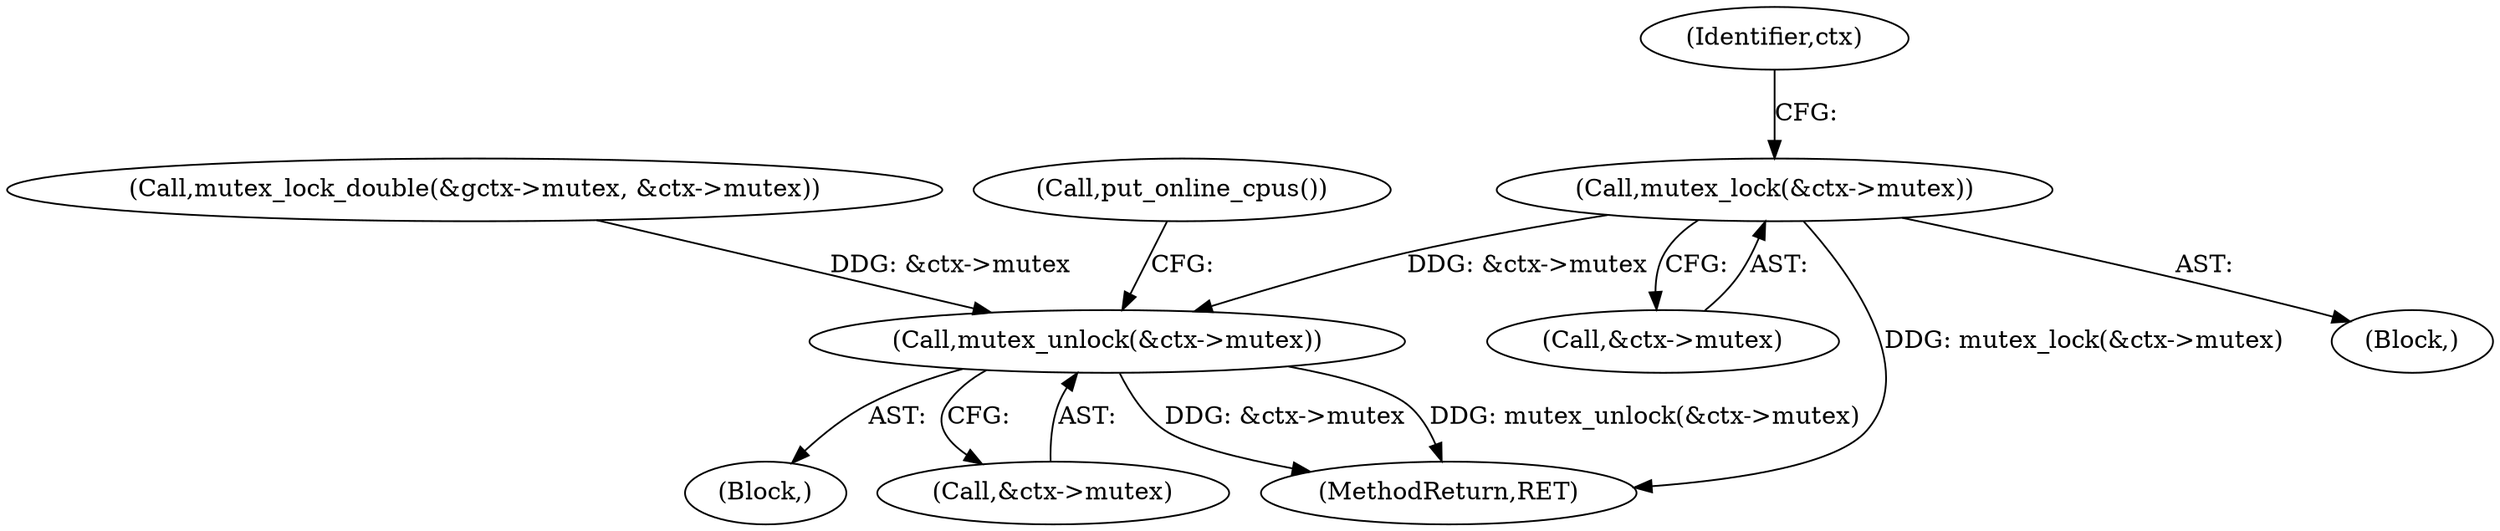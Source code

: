 digraph "0_linux_f63a8daa5812afef4f06c962351687e1ff9ccb2b@API" {
"1000567" [label="(Call,mutex_lock(&ctx->mutex))"];
"1000615" [label="(Call,mutex_unlock(&ctx->mutex))"];
"1000574" [label="(Identifier,ctx)"];
"1000129" [label="(Block,)"];
"1000616" [label="(Call,&ctx->mutex)"];
"1000568" [label="(Call,&ctx->mutex)"];
"1000615" [label="(Call,mutex_unlock(&ctx->mutex))"];
"1000679" [label="(MethodReturn,RET)"];
"1000543" [label="(Call,mutex_lock_double(&gctx->mutex, &ctx->mutex))"];
"1000566" [label="(Block,)"];
"1000620" [label="(Call,put_online_cpus())"];
"1000567" [label="(Call,mutex_lock(&ctx->mutex))"];
"1000567" -> "1000566"  [label="AST: "];
"1000567" -> "1000568"  [label="CFG: "];
"1000568" -> "1000567"  [label="AST: "];
"1000574" -> "1000567"  [label="CFG: "];
"1000567" -> "1000679"  [label="DDG: mutex_lock(&ctx->mutex)"];
"1000567" -> "1000615"  [label="DDG: &ctx->mutex"];
"1000615" -> "1000129"  [label="AST: "];
"1000615" -> "1000616"  [label="CFG: "];
"1000616" -> "1000615"  [label="AST: "];
"1000620" -> "1000615"  [label="CFG: "];
"1000615" -> "1000679"  [label="DDG: &ctx->mutex"];
"1000615" -> "1000679"  [label="DDG: mutex_unlock(&ctx->mutex)"];
"1000543" -> "1000615"  [label="DDG: &ctx->mutex"];
}
